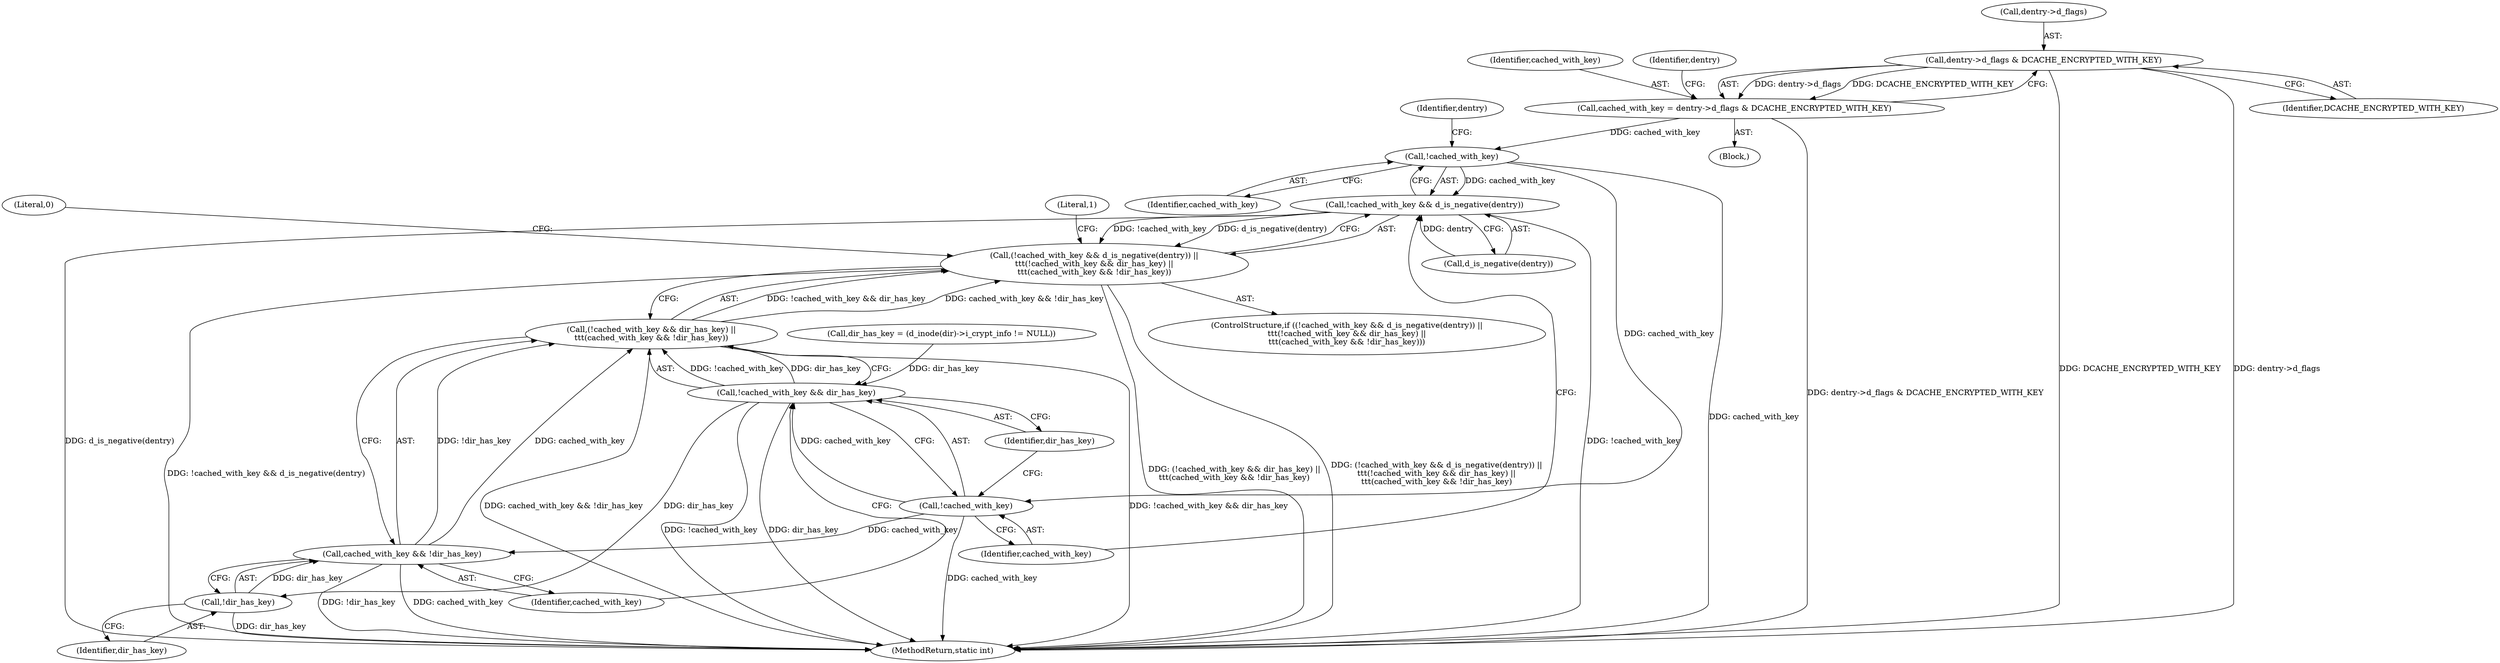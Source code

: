 digraph "0_linux_1b53cf9815bb4744958d41f3795d5d5a1d365e2d@pointer" {
"1000137" [label="(Call,dentry->d_flags & DCACHE_ENCRYPTED_WITH_KEY)"];
"1000135" [label="(Call,cached_with_key = dentry->d_flags & DCACHE_ENCRYPTED_WITH_KEY)"];
"1000160" [label="(Call,!cached_with_key)"];
"1000159" [label="(Call,!cached_with_key && d_is_negative(dentry))"];
"1000158" [label="(Call,(!cached_with_key && d_is_negative(dentry)) ||\n\t\t\t(!cached_with_key && dir_has_key) ||\n\t\t\t(cached_with_key && !dir_has_key))"];
"1000166" [label="(Call,!cached_with_key)"];
"1000165" [label="(Call,!cached_with_key && dir_has_key)"];
"1000164" [label="(Call,(!cached_with_key && dir_has_key) ||\n\t\t\t(cached_with_key && !dir_has_key))"];
"1000171" [label="(Call,!dir_has_key)"];
"1000169" [label="(Call,cached_with_key && !dir_has_key)"];
"1000166" [label="(Call,!cached_with_key)"];
"1000177" [label="(MethodReturn,static int)"];
"1000137" [label="(Call,dentry->d_flags & DCACHE_ENCRYPTED_WITH_KEY)"];
"1000167" [label="(Identifier,cached_with_key)"];
"1000157" [label="(ControlStructure,if ((!cached_with_key && d_is_negative(dentry)) ||\n\t\t\t(!cached_with_key && dir_has_key) ||\n\t\t\t(cached_with_key && !dir_has_key)))"];
"1000141" [label="(Identifier,DCACHE_ENCRYPTED_WITH_KEY)"];
"1000171" [label="(Call,!dir_has_key)"];
"1000165" [label="(Call,!cached_with_key && dir_has_key)"];
"1000161" [label="(Identifier,cached_with_key)"];
"1000164" [label="(Call,(!cached_with_key && dir_has_key) ||\n\t\t\t(cached_with_key && !dir_has_key))"];
"1000136" [label="(Identifier,cached_with_key)"];
"1000138" [label="(Call,dentry->d_flags)"];
"1000160" [label="(Call,!cached_with_key)"];
"1000135" [label="(Call,cached_with_key = dentry->d_flags & DCACHE_ENCRYPTED_WITH_KEY)"];
"1000169" [label="(Call,cached_with_key && !dir_has_key)"];
"1000147" [label="(Call,dir_has_key = (d_inode(dir)->i_crypt_info != NULL))"];
"1000159" [label="(Call,!cached_with_key && d_is_negative(dentry))"];
"1000162" [label="(Call,d_is_negative(dentry))"];
"1000168" [label="(Identifier,dir_has_key)"];
"1000163" [label="(Identifier,dentry)"];
"1000176" [label="(Literal,1)"];
"1000174" [label="(Literal,0)"];
"1000170" [label="(Identifier,cached_with_key)"];
"1000145" [label="(Identifier,dentry)"];
"1000105" [label="(Block,)"];
"1000158" [label="(Call,(!cached_with_key && d_is_negative(dentry)) ||\n\t\t\t(!cached_with_key && dir_has_key) ||\n\t\t\t(cached_with_key && !dir_has_key))"];
"1000172" [label="(Identifier,dir_has_key)"];
"1000137" -> "1000135"  [label="AST: "];
"1000137" -> "1000141"  [label="CFG: "];
"1000138" -> "1000137"  [label="AST: "];
"1000141" -> "1000137"  [label="AST: "];
"1000135" -> "1000137"  [label="CFG: "];
"1000137" -> "1000177"  [label="DDG: DCACHE_ENCRYPTED_WITH_KEY"];
"1000137" -> "1000177"  [label="DDG: dentry->d_flags"];
"1000137" -> "1000135"  [label="DDG: dentry->d_flags"];
"1000137" -> "1000135"  [label="DDG: DCACHE_ENCRYPTED_WITH_KEY"];
"1000135" -> "1000105"  [label="AST: "];
"1000136" -> "1000135"  [label="AST: "];
"1000145" -> "1000135"  [label="CFG: "];
"1000135" -> "1000177"  [label="DDG: dentry->d_flags & DCACHE_ENCRYPTED_WITH_KEY"];
"1000135" -> "1000160"  [label="DDG: cached_with_key"];
"1000160" -> "1000159"  [label="AST: "];
"1000160" -> "1000161"  [label="CFG: "];
"1000161" -> "1000160"  [label="AST: "];
"1000163" -> "1000160"  [label="CFG: "];
"1000159" -> "1000160"  [label="CFG: "];
"1000160" -> "1000177"  [label="DDG: cached_with_key"];
"1000160" -> "1000159"  [label="DDG: cached_with_key"];
"1000160" -> "1000166"  [label="DDG: cached_with_key"];
"1000159" -> "1000158"  [label="AST: "];
"1000159" -> "1000162"  [label="CFG: "];
"1000162" -> "1000159"  [label="AST: "];
"1000167" -> "1000159"  [label="CFG: "];
"1000158" -> "1000159"  [label="CFG: "];
"1000159" -> "1000177"  [label="DDG: !cached_with_key"];
"1000159" -> "1000177"  [label="DDG: d_is_negative(dentry)"];
"1000159" -> "1000158"  [label="DDG: !cached_with_key"];
"1000159" -> "1000158"  [label="DDG: d_is_negative(dentry)"];
"1000162" -> "1000159"  [label="DDG: dentry"];
"1000158" -> "1000157"  [label="AST: "];
"1000158" -> "1000164"  [label="CFG: "];
"1000164" -> "1000158"  [label="AST: "];
"1000174" -> "1000158"  [label="CFG: "];
"1000176" -> "1000158"  [label="CFG: "];
"1000158" -> "1000177"  [label="DDG: !cached_with_key && d_is_negative(dentry)"];
"1000158" -> "1000177"  [label="DDG: (!cached_with_key && dir_has_key) ||\n\t\t\t(cached_with_key && !dir_has_key)"];
"1000158" -> "1000177"  [label="DDG: (!cached_with_key && d_is_negative(dentry)) ||\n\t\t\t(!cached_with_key && dir_has_key) ||\n\t\t\t(cached_with_key && !dir_has_key)"];
"1000164" -> "1000158"  [label="DDG: !cached_with_key && dir_has_key"];
"1000164" -> "1000158"  [label="DDG: cached_with_key && !dir_has_key"];
"1000166" -> "1000165"  [label="AST: "];
"1000166" -> "1000167"  [label="CFG: "];
"1000167" -> "1000166"  [label="AST: "];
"1000168" -> "1000166"  [label="CFG: "];
"1000165" -> "1000166"  [label="CFG: "];
"1000166" -> "1000177"  [label="DDG: cached_with_key"];
"1000166" -> "1000165"  [label="DDG: cached_with_key"];
"1000166" -> "1000169"  [label="DDG: cached_with_key"];
"1000165" -> "1000164"  [label="AST: "];
"1000165" -> "1000168"  [label="CFG: "];
"1000168" -> "1000165"  [label="AST: "];
"1000170" -> "1000165"  [label="CFG: "];
"1000164" -> "1000165"  [label="CFG: "];
"1000165" -> "1000177"  [label="DDG: !cached_with_key"];
"1000165" -> "1000177"  [label="DDG: dir_has_key"];
"1000165" -> "1000164"  [label="DDG: !cached_with_key"];
"1000165" -> "1000164"  [label="DDG: dir_has_key"];
"1000147" -> "1000165"  [label="DDG: dir_has_key"];
"1000165" -> "1000171"  [label="DDG: dir_has_key"];
"1000164" -> "1000169"  [label="CFG: "];
"1000169" -> "1000164"  [label="AST: "];
"1000164" -> "1000177"  [label="DDG: cached_with_key && !dir_has_key"];
"1000164" -> "1000177"  [label="DDG: !cached_with_key && dir_has_key"];
"1000169" -> "1000164"  [label="DDG: cached_with_key"];
"1000169" -> "1000164"  [label="DDG: !dir_has_key"];
"1000171" -> "1000169"  [label="AST: "];
"1000171" -> "1000172"  [label="CFG: "];
"1000172" -> "1000171"  [label="AST: "];
"1000169" -> "1000171"  [label="CFG: "];
"1000171" -> "1000177"  [label="DDG: dir_has_key"];
"1000171" -> "1000169"  [label="DDG: dir_has_key"];
"1000169" -> "1000170"  [label="CFG: "];
"1000170" -> "1000169"  [label="AST: "];
"1000169" -> "1000177"  [label="DDG: !dir_has_key"];
"1000169" -> "1000177"  [label="DDG: cached_with_key"];
}
